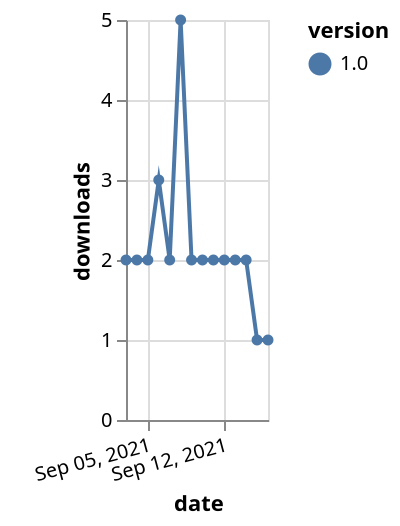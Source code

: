 {"$schema": "https://vega.github.io/schema/vega-lite/v5.json", "description": "A simple bar chart with embedded data.", "data": {"values": [{"date": "2021-09-03", "total": 3242, "delta": 2, "version": "1.0"}, {"date": "2021-09-04", "total": 3244, "delta": 2, "version": "1.0"}, {"date": "2021-09-05", "total": 3246, "delta": 2, "version": "1.0"}, {"date": "2021-09-06", "total": 3249, "delta": 3, "version": "1.0"}, {"date": "2021-09-07", "total": 3251, "delta": 2, "version": "1.0"}, {"date": "2021-09-08", "total": 3256, "delta": 5, "version": "1.0"}, {"date": "2021-09-09", "total": 3258, "delta": 2, "version": "1.0"}, {"date": "2021-09-10", "total": 3260, "delta": 2, "version": "1.0"}, {"date": "2021-09-11", "total": 3262, "delta": 2, "version": "1.0"}, {"date": "2021-09-12", "total": 3264, "delta": 2, "version": "1.0"}, {"date": "2021-09-13", "total": 3266, "delta": 2, "version": "1.0"}, {"date": "2021-09-14", "total": 3268, "delta": 2, "version": "1.0"}, {"date": "2021-09-15", "total": 3269, "delta": 1, "version": "1.0"}, {"date": "2021-09-16", "total": 3270, "delta": 1, "version": "1.0"}]}, "width": "container", "mark": {"type": "line", "point": {"filled": true}}, "encoding": {"x": {"field": "date", "type": "temporal", "timeUnit": "yearmonthdate", "title": "date", "axis": {"labelAngle": -15}}, "y": {"field": "delta", "type": "quantitative", "title": "downloads"}, "color": {"field": "version", "type": "nominal"}, "tooltip": {"field": "delta"}}}